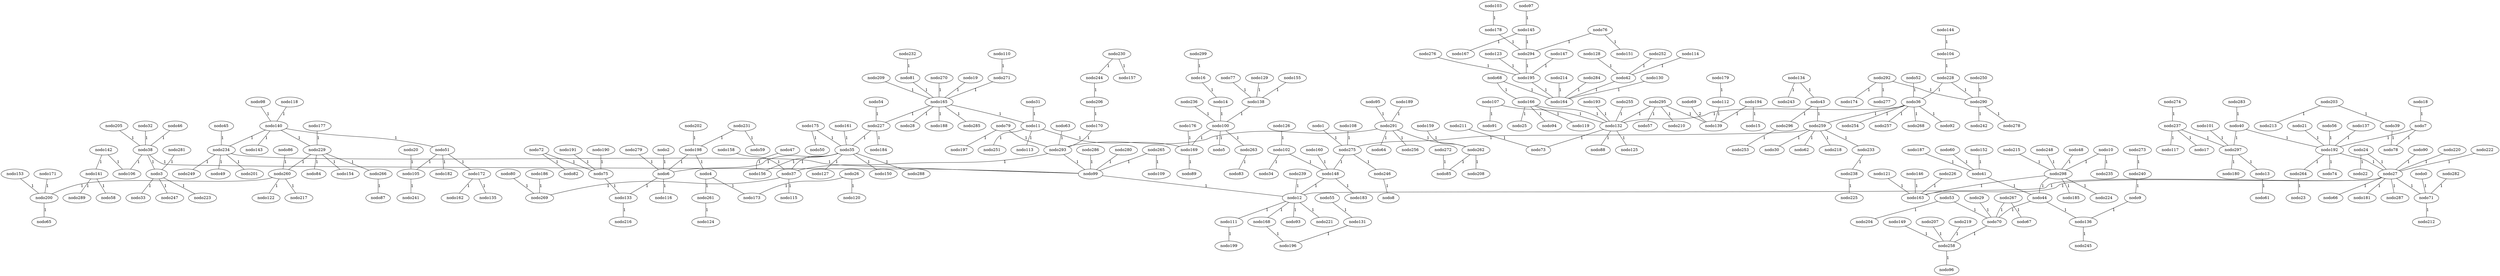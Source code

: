 graph X {
 0 [label="nodo0"];
 1 [label="nodo1"];
 2 [label="nodo2"];
 3 [label="nodo3"];
 4 [label="nodo4"];
 5 [label="nodo5"];
 6 [label="nodo6"];
 7 [label="nodo7"];
 8 [label="nodo8"];
 9 [label="nodo9"];
 10 [label="nodo10"];
 11 [label="nodo11"];
 12 [label="nodo12"];
 13 [label="nodo13"];
 14 [label="nodo14"];
 15 [label="nodo15"];
 16 [label="nodo16"];
 17 [label="nodo17"];
 18 [label="nodo18"];
 19 [label="nodo19"];
 20 [label="nodo20"];
 21 [label="nodo21"];
 22 [label="nodo22"];
 23 [label="nodo23"];
 24 [label="nodo24"];
 25 [label="nodo25"];
 26 [label="nodo26"];
 27 [label="nodo27"];
 28 [label="nodo28"];
 29 [label="nodo29"];
 30 [label="nodo30"];
 31 [label="nodo31"];
 32 [label="nodo32"];
 33 [label="nodo33"];
 34 [label="nodo34"];
 35 [label="nodo35"];
 36 [label="nodo36"];
 37 [label="nodo37"];
 38 [label="nodo38"];
 39 [label="nodo39"];
 40 [label="nodo40"];
 41 [label="nodo41"];
 42 [label="nodo42"];
 43 [label="nodo43"];
 44 [label="nodo44"];
 45 [label="nodo45"];
 46 [label="nodo46"];
 47 [label="nodo47"];
 48 [label="nodo48"];
 49 [label="nodo49"];
 50 [label="nodo50"];
 51 [label="nodo51"];
 52 [label="nodo52"];
 53 [label="nodo53"];
 54 [label="nodo54"];
 55 [label="nodo55"];
 56 [label="nodo56"];
 57 [label="nodo57"];
 58 [label="nodo58"];
 59 [label="nodo59"];
 60 [label="nodo60"];
 61 [label="nodo61"];
 62 [label="nodo62"];
 63 [label="nodo63"];
 64 [label="nodo64"];
 65 [label="nodo65"];
 66 [label="nodo66"];
 67 [label="nodo67"];
 68 [label="nodo68"];
 69 [label="nodo69"];
 70 [label="nodo70"];
 71 [label="nodo71"];
 72 [label="nodo72"];
 73 [label="nodo73"];
 74 [label="nodo74"];
 75 [label="nodo75"];
 76 [label="nodo76"];
 77 [label="nodo77"];
 78 [label="nodo78"];
 79 [label="nodo79"];
 80 [label="nodo80"];
 81 [label="nodo81"];
 82 [label="nodo82"];
 83 [label="nodo83"];
 84 [label="nodo84"];
 85 [label="nodo85"];
 86 [label="nodo86"];
 87 [label="nodo87"];
 88 [label="nodo88"];
 89 [label="nodo89"];
 90 [label="nodo90"];
 91 [label="nodo91"];
 92 [label="nodo92"];
 93 [label="nodo93"];
 94 [label="nodo94"];
 95 [label="nodo95"];
 96 [label="nodo96"];
 97 [label="nodo97"];
 98 [label="nodo98"];
 99 [label="nodo99"];
 100 [label="nodo100"];
 101 [label="nodo101"];
 102 [label="nodo102"];
 103 [label="nodo103"];
 104 [label="nodo104"];
 105 [label="nodo105"];
 106 [label="nodo106"];
 107 [label="nodo107"];
 108 [label="nodo108"];
 109 [label="nodo109"];
 110 [label="nodo110"];
 111 [label="nodo111"];
 112 [label="nodo112"];
 113 [label="nodo113"];
 114 [label="nodo114"];
 115 [label="nodo115"];
 116 [label="nodo116"];
 117 [label="nodo117"];
 118 [label="nodo118"];
 119 [label="nodo119"];
 120 [label="nodo120"];
 121 [label="nodo121"];
 122 [label="nodo122"];
 123 [label="nodo123"];
 124 [label="nodo124"];
 125 [label="nodo125"];
 126 [label="nodo126"];
 127 [label="nodo127"];
 128 [label="nodo128"];
 129 [label="nodo129"];
 130 [label="nodo130"];
 131 [label="nodo131"];
 132 [label="nodo132"];
 133 [label="nodo133"];
 134 [label="nodo134"];
 135 [label="nodo135"];
 136 [label="nodo136"];
 137 [label="nodo137"];
 138 [label="nodo138"];
 139 [label="nodo139"];
 140 [label="nodo140"];
 141 [label="nodo141"];
 142 [label="nodo142"];
 143 [label="nodo143"];
 144 [label="nodo144"];
 145 [label="nodo145"];
 146 [label="nodo146"];
 147 [label="nodo147"];
 148 [label="nodo148"];
 149 [label="nodo149"];
 150 [label="nodo150"];
 151 [label="nodo151"];
 152 [label="nodo152"];
 153 [label="nodo153"];
 154 [label="nodo154"];
 155 [label="nodo155"];
 156 [label="nodo156"];
 157 [label="nodo157"];
 158 [label="nodo158"];
 159 [label="nodo159"];
 160 [label="nodo160"];
 161 [label="nodo161"];
 162 [label="nodo162"];
 163 [label="nodo163"];
 164 [label="nodo164"];
 165 [label="nodo165"];
 166 [label="nodo166"];
 167 [label="nodo167"];
 168 [label="nodo168"];
 169 [label="nodo169"];
 170 [label="nodo170"];
 171 [label="nodo171"];
 172 [label="nodo172"];
 173 [label="nodo173"];
 174 [label="nodo174"];
 175 [label="nodo175"];
 176 [label="nodo176"];
 177 [label="nodo177"];
 178 [label="nodo178"];
 179 [label="nodo179"];
 180 [label="nodo180"];
 181 [label="nodo181"];
 182 [label="nodo182"];
 183 [label="nodo183"];
 184 [label="nodo184"];
 185 [label="nodo185"];
 186 [label="nodo186"];
 187 [label="nodo187"];
 188 [label="nodo188"];
 189 [label="nodo189"];
 190 [label="nodo190"];
 191 [label="nodo191"];
 192 [label="nodo192"];
 193 [label="nodo193"];
 194 [label="nodo194"];
 195 [label="nodo195"];
 196 [label="nodo196"];
 197 [label="nodo197"];
 198 [label="nodo198"];
 199 [label="nodo199"];
 200 [label="nodo200"];
 201 [label="nodo201"];
 202 [label="nodo202"];
 203 [label="nodo203"];
 204 [label="nodo204"];
 205 [label="nodo205"];
 206 [label="nodo206"];
 207 [label="nodo207"];
 208 [label="nodo208"];
 209 [label="nodo209"];
 210 [label="nodo210"];
 211 [label="nodo211"];
 212 [label="nodo212"];
 213 [label="nodo213"];
 214 [label="nodo214"];
 215 [label="nodo215"];
 216 [label="nodo216"];
 217 [label="nodo217"];
 218 [label="nodo218"];
 219 [label="nodo219"];
 220 [label="nodo220"];
 221 [label="nodo221"];
 222 [label="nodo222"];
 223 [label="nodo223"];
 224 [label="nodo224"];
 225 [label="nodo225"];
 226 [label="nodo226"];
 227 [label="nodo227"];
 228 [label="nodo228"];
 229 [label="nodo229"];
 230 [label="nodo230"];
 231 [label="nodo231"];
 232 [label="nodo232"];
 233 [label="nodo233"];
 234 [label="nodo234"];
 235 [label="nodo235"];
 236 [label="nodo236"];
 237 [label="nodo237"];
 238 [label="nodo238"];
 239 [label="nodo239"];
 240 [label="nodo240"];
 241 [label="nodo241"];
 242 [label="nodo242"];
 243 [label="nodo243"];
 244 [label="nodo244"];
 245 [label="nodo245"];
 246 [label="nodo246"];
 247 [label="nodo247"];
 248 [label="nodo248"];
 249 [label="nodo249"];
 250 [label="nodo250"];
 251 [label="nodo251"];
 252 [label="nodo252"];
 253 [label="nodo253"];
 254 [label="nodo254"];
 255 [label="nodo255"];
 256 [label="nodo256"];
 257 [label="nodo257"];
 258 [label="nodo258"];
 259 [label="nodo259"];
 260 [label="nodo260"];
 261 [label="nodo261"];
 262 [label="nodo262"];
 263 [label="nodo263"];
 264 [label="nodo264"];
 265 [label="nodo265"];
 266 [label="nodo266"];
 267 [label="nodo267"];
 268 [label="nodo268"];
 269 [label="nodo269"];
 270 [label="nodo270"];
 271 [label="nodo271"];
 272 [label="nodo272"];
 273 [label="nodo273"];
 274 [label="nodo274"];
 275 [label="nodo275"];
 276 [label="nodo276"];
 277 [label="nodo277"];
 278 [label="nodo278"];
 279 [label="nodo279"];
 280 [label="nodo280"];
 281 [label="nodo281"];
 282 [label="nodo282"];
 283 [label="nodo283"];
 284 [label="nodo284"];
 285 [label="nodo285"];
 286 [label="nodo286"];
 287 [label="nodo287"];
 288 [label="nodo288"];
 289 [label="nodo289"];
 290 [label="nodo290"];
 291 [label="nodo291"];
 292 [label="nodo292"];
 293 [label="nodo293"];
 294 [label="nodo294"];
 295 [label="nodo295"];
 296 [label="nodo296"];
 297 [label="nodo297"];
 298 [label="nodo298"];
 299 [label="nodo299"];
  0 -- 71  [label="1"];
  27 -- 71  [label="1"];
  24 -- 27  [label="1"];
  24 -- 22  [label="1"];
  27 -- 12  [label="1"];
  27 -- 66  [label="1"];
  27 -- 163  [label="1"];
  27 -- 181  [label="1"];
  27 -- 287  [label="1"];
  90 -- 27  [label="1"];
  192 -- 27  [label="1"];
  7 -- 192  [label="1"];
  21 -- 192  [label="1"];
  40 -- 192  [label="1"];
  56 -- 192  [label="1"];
  137 -- 192  [label="1"];
  192 -- 74  [label="1"];
  192 -- 264  [label="1"];
  220 -- 27  [label="1"];
  222 -- 27  [label="1"];
  121 -- 163  [label="1"];
  146 -- 163  [label="1"];
  226 -- 163  [label="1"];
  298 -- 163  [label="1"];
  10 -- 298  [label="1"];
  48 -- 298  [label="1"];
  215 -- 298  [label="1"];
  248 -- 298  [label="1"];
  298 -- 44  [label="1"];
  298 -- 185  [label="1"];
  298 -- 224  [label="1"];
  12 -- 93  [label="1"];
  12 -- 111  [label="1"];
  12 -- 168  [label="1"];
  12 -- 221  [label="1"];
  99 -- 12  [label="1"];
  38 -- 99  [label="1"];
  234 -- 99  [label="1"];
  45 -- 234  [label="1"];
  140 -- 234  [label="1"];
  234 -- 49  [label="1"];
  234 -- 201  [label="1"];
  234 -- 249  [label="1"];
  265 -- 99  [label="1"];
  280 -- 99  [label="1"];
  286 -- 99  [label="1"];
  293 -- 99  [label="1"];
  148 -- 12  [label="1"];
  239 -- 12  [label="1"];
  41 -- 44  [label="1"];
  44 -- 70  [label="1"];
  44 -- 136  [label="1"];
  98 -- 140  [label="1"];
  118 -- 140  [label="1"];
  140 -- 51  [label="1"];
  51 -- 105  [label="1"];
  51 -- 172  [label="1"];
  51 -- 182  [label="1"];
  140 -- 143  [label="1"];
  140 -- 229  [label="1"];
  102 -- 148  [label="1"];
  148 -- 183  [label="1"];
  160 -- 148  [label="1"];
  275 -- 148  [label="1"];
  1 -- 275  [label="1"];
  108 -- 275  [label="1"];
  259 -- 275  [label="1"];
  275 -- 246  [label="1"];
  36 -- 259  [label="1"];
  43 -- 259  [label="1"];
  43 -- 296  [label="1"];
  134 -- 43  [label="1"];
  259 -- 30  [label="1"];
  259 -- 62  [label="1"];
  259 -- 218  [label="1"];
  259 -- 233  [label="1"];
  36 -- 92  [label="1"];
  36 -- 132  [label="1"];
  36 -- 254  [label="1"];
  36 -- 257  [label="1"];
  36 -- 268  [label="1"];
  52 -- 36  [label="1"];
  228 -- 36  [label="1"];
  107 -- 132  [label="1"];
  132 -- 73  [label="1"];
  132 -- 88  [label="1"];
  132 -- 125  [label="1"];
  166 -- 132  [label="1"];
  193 -- 132  [label="1"];
  255 -- 132  [label="1"];
  295 -- 132  [label="1"];
  104 -- 228  [label="1"];
  228 -- 290  [label="1"];
  250 -- 290  [label="1"];
  290 -- 242  [label="1"];
  290 -- 278  [label="1"];
  292 -- 290  [label="1"];
  292 -- 174  [label="1"];
  292 -- 277  [label="1"];
  177 -- 229  [label="1"];
  229 -- 84  [label="1"];
  229 -- 154  [label="1"];
  229 -- 260  [label="1"];
  86 -- 260  [label="1"];
  260 -- 122  [label="1"];
  260 -- 200  [label="1"];
  260 -- 217  [label="1"];
  229 -- 266  [label="1"];
  32 -- 38  [label="1"];
  38 -- 3  [label="1"];
  3 -- 33  [label="1"];
  3 -- 223  [label="1"];
  3 -- 247  [label="1"];
  281 -- 3  [label="1"];
  38 -- 106  [label="1"];
  46 -- 38  [label="1"];
  205 -- 38  [label="1"];
  63 -- 293  [label="1"];
  79 -- 293  [label="1"];
  170 -- 293  [label="1"];
  291 -- 293  [label="1"];
  95 -- 291  [label="1"];
  189 -- 291  [label="1"];
  291 -- 64  [label="1"];
  291 -- 256  [label="1"];
  291 -- 262  [label="1"];
  293 -- 37  [label="1"];
  35 -- 37  [label="1"];
  35 -- 6  [label="1"];
  35 -- 127  [label="1"];
  35 -- 150  [label="1"];
  35 -- 156  [label="1"];
  35 -- 288  [label="1"];
  161 -- 35  [label="1"];
  175 -- 35  [label="1"];
  227 -- 35  [label="1"];
  54 -- 227  [label="1"];
  165 -- 227  [label="1"];
  227 -- 184  [label="1"];
  37 -- 115  [label="1"];
  37 -- 269  [label="1"];
  158 -- 37  [label="1"];
  19 -- 165  [label="1"];
  81 -- 165  [label="1"];
  165 -- 11  [label="1"];
  165 -- 28  [label="1"];
  165 -- 188  [label="1"];
  165 -- 285  [label="1"];
  209 -- 165  [label="1"];
  270 -- 165  [label="1"];
  271 -- 165  [label="1"];
  2 -- 6  [label="1"];
  6 -- 116  [label="1"];
  6 -- 133  [label="1"];
  75 -- 133  [label="1"];
  133 -- 216  [label="1"];
  198 -- 6  [label="1"];
  279 -- 6  [label="1"];
  29 -- 70  [label="1"];
  53 -- 70  [label="1"];
  70 -- 258  [label="1"];
  149 -- 258  [label="1"];
  207 -- 258  [label="1"];
  219 -- 258  [label="1"];
  258 -- 96  [label="1"];
  267 -- 70  [label="1"];
  102 -- 34  [label="1"];
  126 -- 102  [label="1"];
  134 -- 243  [label="1"];
  68 -- 166  [label="1"];
  68 -- 164  [label="1"];
  42 -- 164  [label="1"];
  130 -- 164  [label="1"];
  195 -- 164  [label="1"];
  123 -- 195  [label="1"];
  147 -- 195  [label="1"];
  276 -- 195  [label="1"];
  294 -- 195  [label="1"];
  214 -- 164  [label="1"];
  284 -- 164  [label="1"];
  166 -- 25  [label="1"];
  166 -- 94  [label="1"];
  166 -- 119  [label="1"];
  198 -- 4  [label="1"];
  4 -- 173  [label="1"];
  4 -- 261  [label="1"];
  261 -- 124  [label="1"];
  202 -- 198  [label="1"];
  231 -- 198  [label="1"];
  7 -- 78  [label="1"];
  18 -- 7  [label="1"];
  159 -- 262  [label="1"];
  262 -- 85  [label="1"];
  262 -- 208  [label="1"];
  71 -- 212  [label="1"];
  282 -- 71  [label="1"];
  76 -- 294  [label="1"];
  145 -- 294  [label="1"];
  178 -- 294  [label="1"];
  231 -- 59  [label="1"];
  40 -- 297  [label="1"];
  283 -- 40  [label="1"];
  295 -- 57  [label="1"];
  295 -- 139  [label="1"];
  295 -- 210  [label="1"];
  9 -- 136  [label="1"];
  136 -- 245  [label="1"];
  144 -- 104  [label="1"];
  168 -- 196  [label="1"];
  131 -- 196  [label="1"];
  55 -- 131  [label="1"];
  153 -- 200  [label="1"];
  171 -- 200  [label="1"];
  200 -- 65  [label="1"];
  264 -- 23  [label="1"];
  240 -- 9  [label="1"];
  60 -- 41  [label="1"];
  152 -- 41  [label="1"];
  187 -- 41  [label="1"];
  296 -- 253  [label="1"];
  211 -- 73  [label="1"];
  20 -- 105  [label="1"];
  105 -- 241  [label="1"];
  10 -- 235  [label="1"];
  265 -- 109  [label="1"];
  233 -- 238  [label="1"];
  114 -- 42  [label="1"];
  128 -- 42  [label="1"];
  252 -- 42  [label="1"];
  101 -- 297  [label="1"];
  237 -- 297  [label="1"];
  297 -- 13  [label="1"];
  297 -- 180  [label="1"];
  142 -- 106  [label="1"];
  206 -- 170  [label="1"];
  266 -- 87  [label="1"];
  11 -- 113  [label="1"];
  11 -- 169  [label="1"];
  100 -- 169  [label="1"];
  14 -- 100  [label="1"];
  100 -- 5  [label="1"];
  100 -- 263  [label="1"];
  138 -- 100  [label="1"];
  236 -- 100  [label="1"];
  263 -- 83  [label="1"];
  169 -- 89  [label="1"];
  176 -- 169  [label="1"];
  77 -- 138  [label="1"];
  129 -- 138  [label="1"];
  155 -- 138  [label="1"];
  11 -- 251  [label="1"];
  31 -- 11  [label="1"];
  72 -- 75  [label="1"];
  72 -- 82  [label="1"];
  190 -- 75  [label="1"];
  191 -- 75  [label="1"];
  107 -- 91  [label="1"];
  112 -- 139  [label="1"];
  194 -- 139  [label="1"];
  267 -- 67  [label="1"];
  76 -- 151  [label="1"];
  172 -- 135  [label="1"];
  172 -- 162  [label="1"];
  13 -- 61  [label="1"];
  26 -- 173  [label="1"];
  80 -- 269  [label="1"];
  186 -- 269  [label="1"];
  237 -- 17  [label="1"];
  237 -- 117  [label="1"];
  274 -- 237  [label="1"];
  16 -- 14  [label="1"];
  39 -- 78  [label="1"];
  203 -- 39  [label="1"];
  203 -- 213  [label="1"];
  142 -- 141  [label="1"];
  141 -- 58  [label="1"];
  141 -- 289  [label="1"];
  244 -- 206  [label="1"];
  238 -- 225  [label="1"];
  79 -- 197  [label="1"];
  111 -- 199  [label="1"];
  175 -- 50  [label="1"];
  110 -- 271  [label="1"];
  299 -- 16  [label="1"];
  179 -- 112  [label="1"];
  273 -- 240  [label="1"];
  232 -- 81  [label="1"];
  97 -- 145  [label="1"];
  145 -- 167  [label="1"];
  103 -- 178  [label="1"];
  230 -- 244  [label="1"];
  230 -- 157  [label="1"];
  53 -- 204  [label="1"];
  272 -- 85  [label="1"];
  246 -- 8  [label="1"];
  26 -- 120  [label="1"];
  47 -- 156  [label="1"];
  194 -- 15  [label="1"];
  69 -- 139  [label="2"];
}
